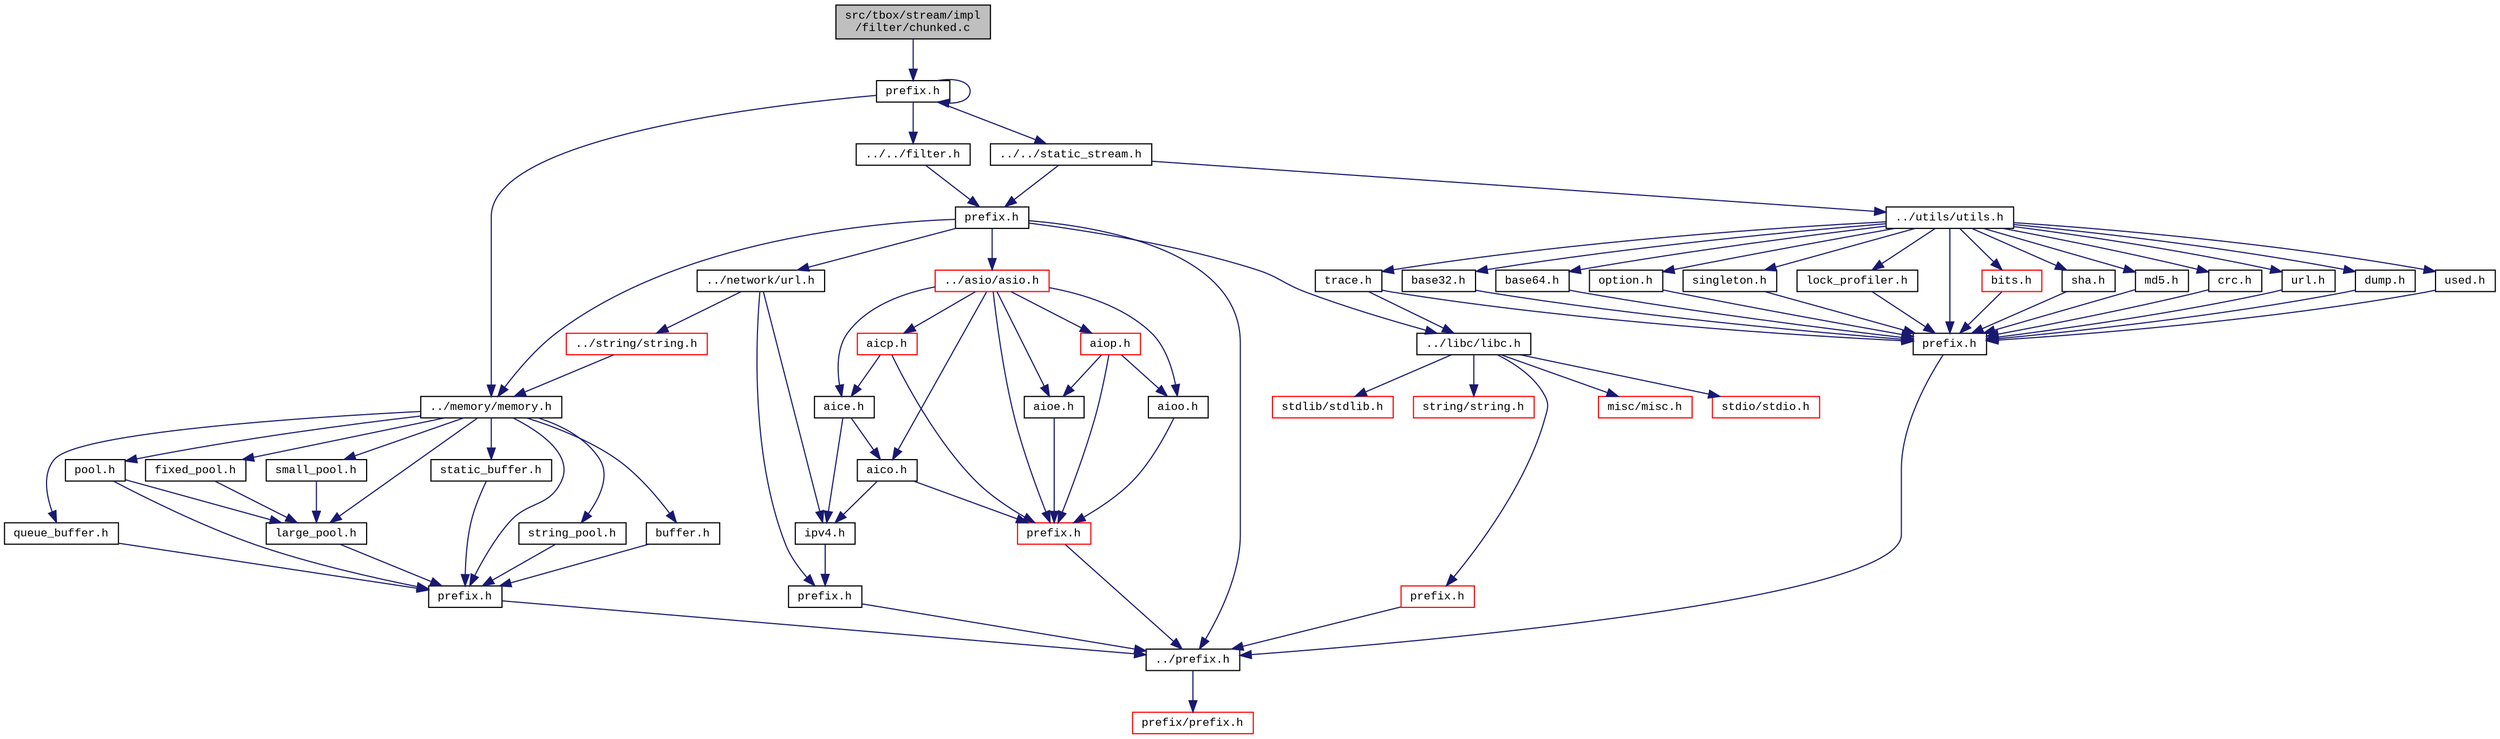 digraph "src/tbox/stream/impl/filter/chunked.c"
{
  edge [fontname="CourierNew",fontsize="10",labelfontname="CourierNew",labelfontsize="10"];
  node [fontname="CourierNew",fontsize="10",shape=record];
  Node1 [label="src/tbox/stream/impl\l/filter/chunked.c",height=0.2,width=0.4,color="black", fillcolor="grey75", style="filled" fontcolor="black"];
  Node1 -> Node2 [color="midnightblue",fontsize="10",style="solid",fontname="CourierNew"];
  Node2 [label="prefix.h",height=0.2,width=0.4,color="black", fillcolor="white", style="filled",URL="$dc/d22/stream_2impl_2filter_2prefix_8h_source.html"];
  Node2 -> Node2 [color="midnightblue",fontsize="10",style="solid",fontname="CourierNew"];
  Node2 -> Node3 [color="midnightblue",fontsize="10",style="solid",fontname="CourierNew"];
  Node3 [label="../../filter.h",height=0.2,width=0.4,color="black", fillcolor="white", style="filled",URL="$dd/de7/filter_8h.html"];
  Node3 -> Node4 [color="midnightblue",fontsize="10",style="solid",fontname="CourierNew"];
  Node4 [label="prefix.h",height=0.2,width=0.4,color="black", fillcolor="white", style="filled",URL="$d2/dd0/stream_2prefix_8h_source.html"];
  Node4 -> Node5 [color="midnightblue",fontsize="10",style="solid",fontname="CourierNew"];
  Node5 [label="../prefix.h",height=0.2,width=0.4,color="black", fillcolor="white", style="filled",URL="$df/d5c/prefix_8h_source.html"];
  Node5 -> Node6 [color="midnightblue",fontsize="10",style="solid",fontname="CourierNew"];
  Node6 [label="prefix/prefix.h",height=0.2,width=0.4,color="red", fillcolor="white", style="filled",URL="$da/da3/prefix_2prefix_8h_source.html"];
  Node4 -> Node7 [color="midnightblue",fontsize="10",style="solid",fontname="CourierNew"];
  Node7 [label="../libc/libc.h",height=0.2,width=0.4,color="black", fillcolor="white", style="filled",URL="$db/dc8/libc_8h.html"];
  Node7 -> Node8 [color="midnightblue",fontsize="10",style="solid",fontname="CourierNew"];
  Node8 [label="prefix.h",height=0.2,width=0.4,color="red", fillcolor="white", style="filled",URL="$d4/df0/libc_2prefix_8h_source.html"];
  Node8 -> Node5 [color="midnightblue",fontsize="10",style="solid",fontname="CourierNew"];
  Node7 -> Node9 [color="midnightblue",fontsize="10",style="solid",fontname="CourierNew"];
  Node9 [label="misc/misc.h",height=0.2,width=0.4,color="red", fillcolor="white", style="filled",URL="$d4/d08/misc_8h.html"];
  Node7 -> Node10 [color="midnightblue",fontsize="10",style="solid",fontname="CourierNew"];
  Node10 [label="stdio/stdio.h",height=0.2,width=0.4,color="red", fillcolor="white", style="filled",URL="$d6/dd1/stdio_8h.html"];
  Node7 -> Node11 [color="midnightblue",fontsize="10",style="solid",fontname="CourierNew"];
  Node11 [label="stdlib/stdlib.h",height=0.2,width=0.4,color="red", fillcolor="white", style="filled",URL="$dc/d9c/stdlib_8h.html"];
  Node7 -> Node12 [color="midnightblue",fontsize="10",style="solid",fontname="CourierNew"];
  Node12 [label="string/string.h",height=0.2,width=0.4,color="red", fillcolor="white", style="filled",URL="$da/d52/libc_2string_2string_8h_source.html"];
  Node4 -> Node13 [color="midnightblue",fontsize="10",style="solid",fontname="CourierNew"];
  Node13 [label="../network/url.h",height=0.2,width=0.4,color="black", fillcolor="white", style="filled",URL="$d9/d0e/network_2url_8h_source.html"];
  Node13 -> Node14 [color="midnightblue",fontsize="10",style="solid",fontname="CourierNew"];
  Node14 [label="prefix.h",height=0.2,width=0.4,color="black", fillcolor="white", style="filled",URL="$d2/df3/network_2prefix_8h_source.html"];
  Node14 -> Node5 [color="midnightblue",fontsize="10",style="solid",fontname="CourierNew"];
  Node13 -> Node15 [color="midnightblue",fontsize="10",style="solid",fontname="CourierNew"];
  Node15 [label="ipv4.h",height=0.2,width=0.4,color="black", fillcolor="white", style="filled",URL="$d7/d19/ipv4_8h.html"];
  Node15 -> Node14 [color="midnightblue",fontsize="10",style="solid",fontname="CourierNew"];
  Node13 -> Node16 [color="midnightblue",fontsize="10",style="solid",fontname="CourierNew"];
  Node16 [label="../string/string.h",height=0.2,width=0.4,color="red", fillcolor="white", style="filled",URL="$d8/d2b/string_2string_8h_source.html"];
  Node16 -> Node17 [color="midnightblue",fontsize="10",style="solid",fontname="CourierNew"];
  Node17 [label="../memory/memory.h",height=0.2,width=0.4,color="black", fillcolor="white", style="filled",URL="$dd/d7b/memory_2memory_8h_source.html"];
  Node17 -> Node18 [color="midnightblue",fontsize="10",style="solid",fontname="CourierNew"];
  Node18 [label="prefix.h",height=0.2,width=0.4,color="black", fillcolor="white", style="filled",URL="$d0/dad/memory_2prefix_8h_source.html"];
  Node18 -> Node5 [color="midnightblue",fontsize="10",style="solid",fontname="CourierNew"];
  Node17 -> Node19 [color="midnightblue",fontsize="10",style="solid",fontname="CourierNew"];
  Node19 [label="pool.h",height=0.2,width=0.4,color="black", fillcolor="white", style="filled",URL="$db/db7/pool_8h.html"];
  Node19 -> Node18 [color="midnightblue",fontsize="10",style="solid",fontname="CourierNew"];
  Node19 -> Node20 [color="midnightblue",fontsize="10",style="solid",fontname="CourierNew"];
  Node20 [label="large_pool.h",height=0.2,width=0.4,color="black", fillcolor="white", style="filled",URL="$db/d2d/large__pool_8h.html"];
  Node20 -> Node18 [color="midnightblue",fontsize="10",style="solid",fontname="CourierNew"];
  Node17 -> Node21 [color="midnightblue",fontsize="10",style="solid",fontname="CourierNew"];
  Node21 [label="fixed_pool.h",height=0.2,width=0.4,color="black", fillcolor="white", style="filled",URL="$dd/dd0/fixed__pool_8h.html"];
  Node21 -> Node20 [color="midnightblue",fontsize="10",style="solid",fontname="CourierNew"];
  Node17 -> Node20 [color="midnightblue",fontsize="10",style="solid",fontname="CourierNew"];
  Node17 -> Node22 [color="midnightblue",fontsize="10",style="solid",fontname="CourierNew"];
  Node22 [label="small_pool.h",height=0.2,width=0.4,color="black", fillcolor="white", style="filled",URL="$d1/d34/small__pool_8h.html"];
  Node22 -> Node20 [color="midnightblue",fontsize="10",style="solid",fontname="CourierNew"];
  Node17 -> Node23 [color="midnightblue",fontsize="10",style="solid",fontname="CourierNew"];
  Node23 [label="string_pool.h",height=0.2,width=0.4,color="black", fillcolor="white", style="filled",URL="$db/d9d/string__pool_8h.html"];
  Node23 -> Node18 [color="midnightblue",fontsize="10",style="solid",fontname="CourierNew"];
  Node17 -> Node24 [color="midnightblue",fontsize="10",style="solid",fontname="CourierNew"];
  Node24 [label="buffer.h",height=0.2,width=0.4,color="black", fillcolor="white", style="filled",URL="$d5/d08/buffer_8h.html"];
  Node24 -> Node18 [color="midnightblue",fontsize="10",style="solid",fontname="CourierNew"];
  Node17 -> Node25 [color="midnightblue",fontsize="10",style="solid",fontname="CourierNew"];
  Node25 [label="queue_buffer.h",height=0.2,width=0.4,color="black", fillcolor="white", style="filled",URL="$d8/d9d/queue__buffer_8h.html"];
  Node25 -> Node18 [color="midnightblue",fontsize="10",style="solid",fontname="CourierNew"];
  Node17 -> Node26 [color="midnightblue",fontsize="10",style="solid",fontname="CourierNew"];
  Node26 [label="static_buffer.h",height=0.2,width=0.4,color="black", fillcolor="white", style="filled",URL="$d4/d2b/static__buffer_8h.html"];
  Node26 -> Node18 [color="midnightblue",fontsize="10",style="solid",fontname="CourierNew"];
  Node4 -> Node27 [color="midnightblue",fontsize="10",style="solid",fontname="CourierNew"];
  Node27 [label="../asio/asio.h",height=0.2,width=0.4,color="red", fillcolor="white", style="filled",URL="$d4/d68/asio_8h.html"];
  Node27 -> Node28 [color="midnightblue",fontsize="10",style="solid",fontname="CourierNew"];
  Node28 [label="prefix.h",height=0.2,width=0.4,color="red", fillcolor="white", style="filled",URL="$db/d56/asio_2prefix_8h_source.html"];
  Node28 -> Node5 [color="midnightblue",fontsize="10",style="solid",fontname="CourierNew"];
  Node27 -> Node29 [color="midnightblue",fontsize="10",style="solid",fontname="CourierNew"];
  Node29 [label="aioo.h",height=0.2,width=0.4,color="black", fillcolor="white", style="filled",URL="$d6/d9b/aioo_8h.html"];
  Node29 -> Node28 [color="midnightblue",fontsize="10",style="solid",fontname="CourierNew"];
  Node27 -> Node30 [color="midnightblue",fontsize="10",style="solid",fontname="CourierNew"];
  Node30 [label="aioe.h",height=0.2,width=0.4,color="black", fillcolor="white", style="filled",URL="$d5/d10/aioe_8h.html"];
  Node30 -> Node28 [color="midnightblue",fontsize="10",style="solid",fontname="CourierNew"];
  Node27 -> Node31 [color="midnightblue",fontsize="10",style="solid",fontname="CourierNew"];
  Node31 [label="aiop.h",height=0.2,width=0.4,color="red", fillcolor="white", style="filled",URL="$db/d08/aiop_8h.html"];
  Node31 -> Node28 [color="midnightblue",fontsize="10",style="solid",fontname="CourierNew"];
  Node31 -> Node29 [color="midnightblue",fontsize="10",style="solid",fontname="CourierNew"];
  Node31 -> Node30 [color="midnightblue",fontsize="10",style="solid",fontname="CourierNew"];
  Node27 -> Node32 [color="midnightblue",fontsize="10",style="solid",fontname="CourierNew"];
  Node32 [label="aico.h",height=0.2,width=0.4,color="black", fillcolor="white", style="filled",URL="$d5/d9a/aico_8h.html"];
  Node32 -> Node28 [color="midnightblue",fontsize="10",style="solid",fontname="CourierNew"];
  Node32 -> Node15 [color="midnightblue",fontsize="10",style="solid",fontname="CourierNew"];
  Node27 -> Node33 [color="midnightblue",fontsize="10",style="solid",fontname="CourierNew"];
  Node33 [label="aice.h",height=0.2,width=0.4,color="black", fillcolor="white", style="filled",URL="$da/d59/aice_8h.html"];
  Node33 -> Node32 [color="midnightblue",fontsize="10",style="solid",fontname="CourierNew"];
  Node33 -> Node15 [color="midnightblue",fontsize="10",style="solid",fontname="CourierNew"];
  Node27 -> Node34 [color="midnightblue",fontsize="10",style="solid",fontname="CourierNew"];
  Node34 [label="aicp.h",height=0.2,width=0.4,color="red", fillcolor="white", style="filled",URL="$dd/dd5/aicp_8h.html"];
  Node34 -> Node28 [color="midnightblue",fontsize="10",style="solid",fontname="CourierNew"];
  Node34 -> Node33 [color="midnightblue",fontsize="10",style="solid",fontname="CourierNew"];
  Node4 -> Node17 [color="midnightblue",fontsize="10",style="solid",fontname="CourierNew"];
  Node2 -> Node35 [color="midnightblue",fontsize="10",style="solid",fontname="CourierNew"];
  Node35 [label="../../static_stream.h",height=0.2,width=0.4,color="black", fillcolor="white", style="filled",URL="$d4/deb/static__stream_8h.html"];
  Node35 -> Node4 [color="midnightblue",fontsize="10",style="solid",fontname="CourierNew"];
  Node35 -> Node36 [color="midnightblue",fontsize="10",style="solid",fontname="CourierNew"];
  Node36 [label="../utils/utils.h",height=0.2,width=0.4,color="black", fillcolor="white", style="filled",URL="$de/d2f/utils_2utils_8h_source.html"];
  Node36 -> Node37 [color="midnightblue",fontsize="10",style="solid",fontname="CourierNew"];
  Node37 [label="prefix.h",height=0.2,width=0.4,color="black", fillcolor="white", style="filled",URL="$de/d60/utils_2prefix_8h_source.html"];
  Node37 -> Node5 [color="midnightblue",fontsize="10",style="solid",fontname="CourierNew"];
  Node36 -> Node38 [color="midnightblue",fontsize="10",style="solid",fontname="CourierNew"];
  Node38 [label="bits.h",height=0.2,width=0.4,color="red", fillcolor="white", style="filled",URL="$df/db9/bits_8h_source.html"];
  Node38 -> Node37 [color="midnightblue",fontsize="10",style="solid",fontname="CourierNew"];
  Node36 -> Node39 [color="midnightblue",fontsize="10",style="solid",fontname="CourierNew"];
  Node39 [label="sha.h",height=0.2,width=0.4,color="black", fillcolor="white", style="filled",URL="$d9/d61/sha_8h.html"];
  Node39 -> Node37 [color="midnightblue",fontsize="10",style="solid",fontname="CourierNew"];
  Node36 -> Node40 [color="midnightblue",fontsize="10",style="solid",fontname="CourierNew"];
  Node40 [label="md5.h",height=0.2,width=0.4,color="black", fillcolor="white", style="filled",URL="$da/db0/md5_8h.html"];
  Node40 -> Node37 [color="midnightblue",fontsize="10",style="solid",fontname="CourierNew"];
  Node36 -> Node41 [color="midnightblue",fontsize="10",style="solid",fontname="CourierNew"];
  Node41 [label="crc.h",height=0.2,width=0.4,color="black", fillcolor="white", style="filled",URL="$dc/de6/crc_8h_source.html"];
  Node41 -> Node37 [color="midnightblue",fontsize="10",style="solid",fontname="CourierNew"];
  Node36 -> Node42 [color="midnightblue",fontsize="10",style="solid",fontname="CourierNew"];
  Node42 [label="url.h",height=0.2,width=0.4,color="black", fillcolor="white", style="filled",URL="$de/d6c/utils_2url_8h_source.html"];
  Node42 -> Node37 [color="midnightblue",fontsize="10",style="solid",fontname="CourierNew"];
  Node36 -> Node43 [color="midnightblue",fontsize="10",style="solid",fontname="CourierNew"];
  Node43 [label="dump.h",height=0.2,width=0.4,color="black", fillcolor="white", style="filled",URL="$d5/de5/dump_8h.html"];
  Node43 -> Node37 [color="midnightblue",fontsize="10",style="solid",fontname="CourierNew"];
  Node36 -> Node44 [color="midnightblue",fontsize="10",style="solid",fontname="CourierNew"];
  Node44 [label="used.h",height=0.2,width=0.4,color="black", fillcolor="white", style="filled",URL="$d4/d2b/used_8h.html"];
  Node44 -> Node37 [color="midnightblue",fontsize="10",style="solid",fontname="CourierNew"];
  Node36 -> Node45 [color="midnightblue",fontsize="10",style="solid",fontname="CourierNew"];
  Node45 [label="trace.h",height=0.2,width=0.4,color="black", fillcolor="white", style="filled",URL="$da/d18/utils_2trace_8h_source.html"];
  Node45 -> Node37 [color="midnightblue",fontsize="10",style="solid",fontname="CourierNew"];
  Node45 -> Node7 [color="midnightblue",fontsize="10",style="solid",fontname="CourierNew"];
  Node36 -> Node46 [color="midnightblue",fontsize="10",style="solid",fontname="CourierNew"];
  Node46 [label="base32.h",height=0.2,width=0.4,color="black", fillcolor="white", style="filled",URL="$d8/d33/base32_8h.html"];
  Node46 -> Node37 [color="midnightblue",fontsize="10",style="solid",fontname="CourierNew"];
  Node36 -> Node47 [color="midnightblue",fontsize="10",style="solid",fontname="CourierNew"];
  Node47 [label="base64.h",height=0.2,width=0.4,color="black", fillcolor="white", style="filled",URL="$d2/d6f/base64_8h_source.html"];
  Node47 -> Node37 [color="midnightblue",fontsize="10",style="solid",fontname="CourierNew"];
  Node36 -> Node48 [color="midnightblue",fontsize="10",style="solid",fontname="CourierNew"];
  Node48 [label="option.h",height=0.2,width=0.4,color="black", fillcolor="white", style="filled",URL="$db/d15/utils_2option_8h_source.html"];
  Node48 -> Node37 [color="midnightblue",fontsize="10",style="solid",fontname="CourierNew"];
  Node36 -> Node49 [color="midnightblue",fontsize="10",style="solid",fontname="CourierNew"];
  Node49 [label="singleton.h",height=0.2,width=0.4,color="black", fillcolor="white", style="filled",URL="$d4/d0b/singleton_8h.html"];
  Node49 -> Node37 [color="midnightblue",fontsize="10",style="solid",fontname="CourierNew"];
  Node36 -> Node50 [color="midnightblue",fontsize="10",style="solid",fontname="CourierNew"];
  Node50 [label="lock_profiler.h",height=0.2,width=0.4,color="black", fillcolor="white", style="filled",URL="$d8/da8/lock__profiler_8h.html"];
  Node50 -> Node37 [color="midnightblue",fontsize="10",style="solid",fontname="CourierNew"];
  Node2 -> Node17 [color="midnightblue",fontsize="10",style="solid",fontname="CourierNew"];
}
